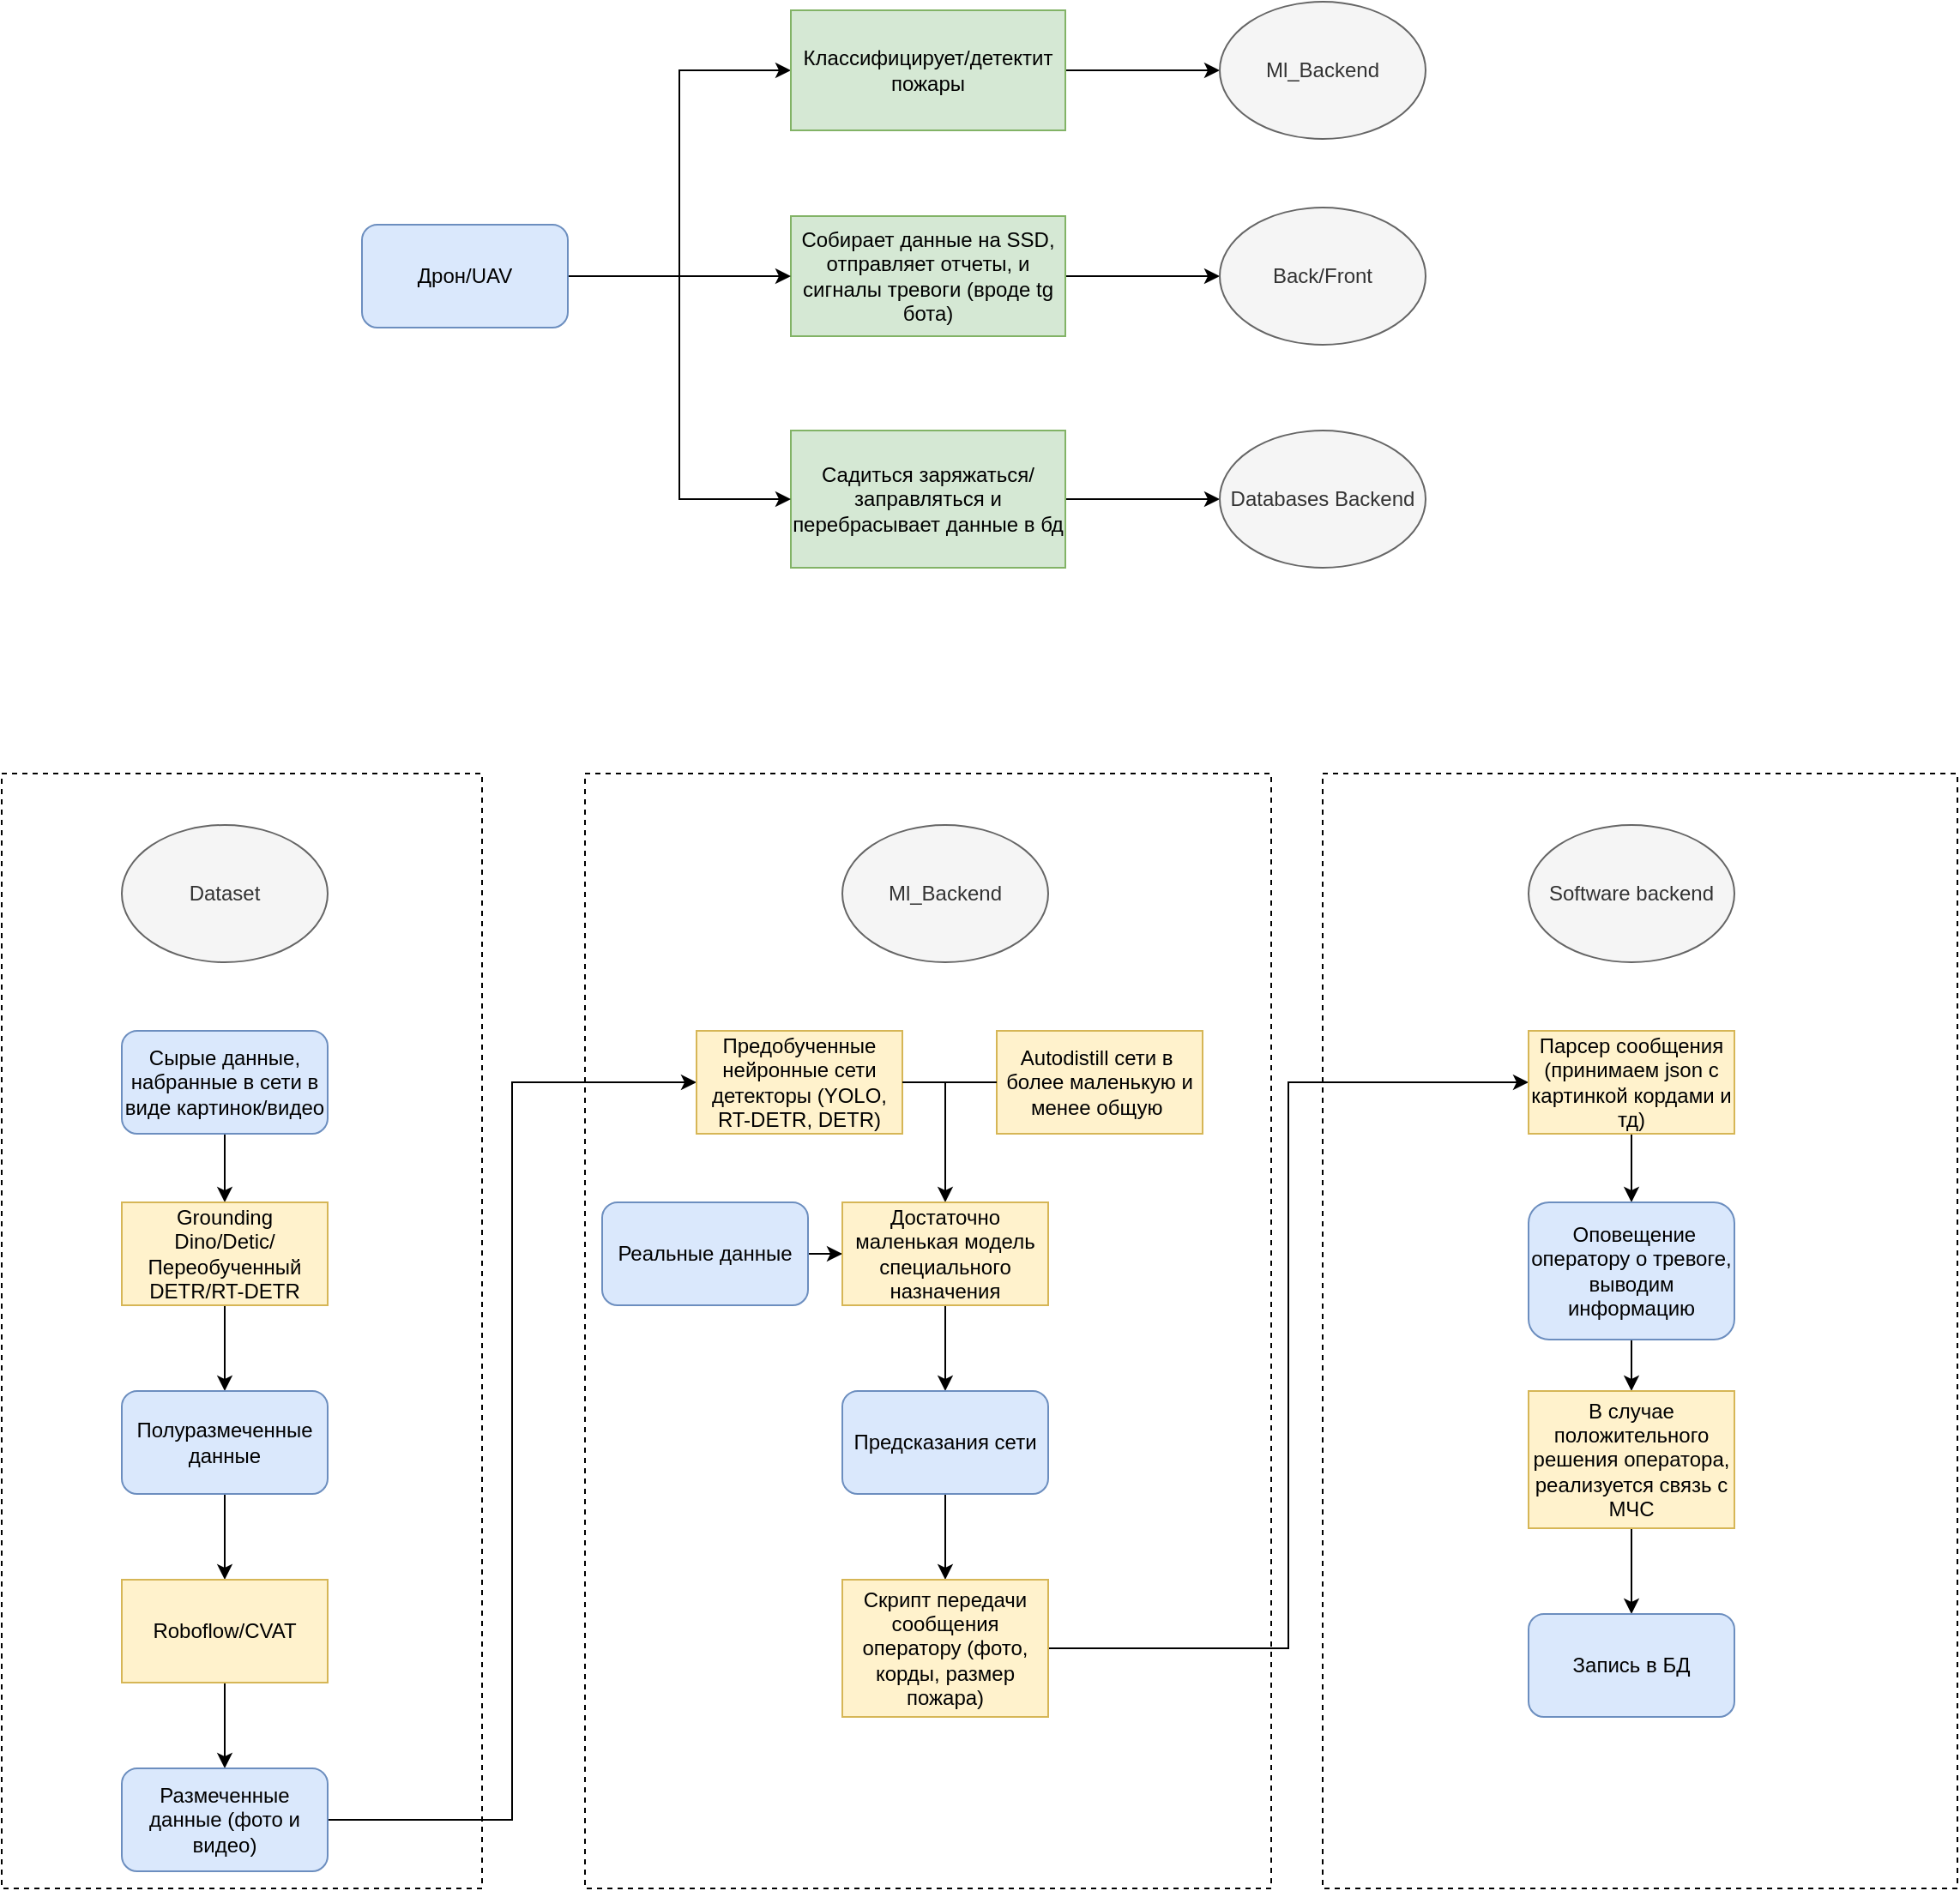 <mxfile version="21.7.5" type="device">
  <diagram name="Страница — 1" id="ZYvgd3bPVWHMpvrCFGll">
    <mxGraphModel dx="1434" dy="844" grid="1" gridSize="10" guides="1" tooltips="1" connect="1" arrows="1" fold="1" page="1" pageScale="1" pageWidth="4681" pageHeight="3300" math="0" shadow="0">
      <root>
        <mxCell id="0" />
        <mxCell id="1" parent="0" />
        <mxCell id="bkDnnf7RKgYdzCAibZvh-48" value="" style="rounded=0;whiteSpace=wrap;html=1;dashed=1;glass=1;fillColor=none;" vertex="1" parent="1">
          <mxGeometry x="190" y="510" width="280" height="650" as="geometry" />
        </mxCell>
        <mxCell id="bkDnnf7RKgYdzCAibZvh-61" value="" style="rounded=0;whiteSpace=wrap;html=1;dashed=1;glass=1;fillColor=none;" vertex="1" parent="1">
          <mxGeometry x="530" y="510" width="400" height="650" as="geometry" />
        </mxCell>
        <mxCell id="bkDnnf7RKgYdzCAibZvh-62" value="" style="rounded=0;whiteSpace=wrap;html=1;dashed=1;glass=1;fillColor=none;" vertex="1" parent="1">
          <mxGeometry x="960" y="510" width="370" height="650" as="geometry" />
        </mxCell>
        <mxCell id="bkDnnf7RKgYdzCAibZvh-9" style="edgeStyle=orthogonalEdgeStyle;rounded=0;orthogonalLoop=1;jettySize=auto;html=1;entryX=0;entryY=0.5;entryDx=0;entryDy=0;exitX=1;exitY=0.5;exitDx=0;exitDy=0;" edge="1" parent="1" source="bkDnnf7RKgYdzCAibZvh-10" target="bkDnnf7RKgYdzCAibZvh-6">
          <mxGeometry relative="1" as="geometry">
            <mxPoint x="520" y="100" as="sourcePoint" />
          </mxGeometry>
        </mxCell>
        <mxCell id="bkDnnf7RKgYdzCAibZvh-13" style="edgeStyle=orthogonalEdgeStyle;rounded=0;orthogonalLoop=1;jettySize=auto;html=1;" edge="1" parent="1" source="bkDnnf7RKgYdzCAibZvh-6" target="bkDnnf7RKgYdzCAibZvh-14">
          <mxGeometry relative="1" as="geometry">
            <mxPoint x="900" y="100" as="targetPoint" />
          </mxGeometry>
        </mxCell>
        <mxCell id="bkDnnf7RKgYdzCAibZvh-6" value="Классифицирует/детектит пожары" style="rounded=0;whiteSpace=wrap;html=1;fillColor=#d5e8d4;strokeColor=#82b366;" vertex="1" parent="1">
          <mxGeometry x="650" y="65" width="160" height="70" as="geometry" />
        </mxCell>
        <mxCell id="bkDnnf7RKgYdzCAibZvh-16" style="edgeStyle=orthogonalEdgeStyle;rounded=0;orthogonalLoop=1;jettySize=auto;html=1;entryX=0;entryY=0.5;entryDx=0;entryDy=0;" edge="1" parent="1" source="bkDnnf7RKgYdzCAibZvh-7" target="bkDnnf7RKgYdzCAibZvh-15">
          <mxGeometry relative="1" as="geometry" />
        </mxCell>
        <mxCell id="bkDnnf7RKgYdzCAibZvh-7" value="Собирает данные на SSD, отправляет отчеты, и сигналы тревоги (вроде tg бота)" style="rounded=0;whiteSpace=wrap;html=1;fillColor=#d5e8d4;strokeColor=#82b366;" vertex="1" parent="1">
          <mxGeometry x="650" y="185" width="160" height="70" as="geometry" />
        </mxCell>
        <mxCell id="bkDnnf7RKgYdzCAibZvh-18" style="edgeStyle=orthogonalEdgeStyle;rounded=0;orthogonalLoop=1;jettySize=auto;html=1;entryX=0;entryY=0.5;entryDx=0;entryDy=0;" edge="1" parent="1" source="bkDnnf7RKgYdzCAibZvh-8" target="bkDnnf7RKgYdzCAibZvh-17">
          <mxGeometry relative="1" as="geometry" />
        </mxCell>
        <mxCell id="bkDnnf7RKgYdzCAibZvh-8" value="Садиться заряжаться/заправляться и перебрасывает данные в бд" style="rounded=0;whiteSpace=wrap;html=1;fillColor=#d5e8d4;strokeColor=#82b366;" vertex="1" parent="1">
          <mxGeometry x="650" y="310" width="160" height="80" as="geometry" />
        </mxCell>
        <mxCell id="bkDnnf7RKgYdzCAibZvh-11" style="edgeStyle=orthogonalEdgeStyle;rounded=0;orthogonalLoop=1;jettySize=auto;html=1;exitX=1;exitY=0.5;exitDx=0;exitDy=0;entryX=0;entryY=0.5;entryDx=0;entryDy=0;" edge="1" parent="1" source="bkDnnf7RKgYdzCAibZvh-10" target="bkDnnf7RKgYdzCAibZvh-7">
          <mxGeometry relative="1" as="geometry" />
        </mxCell>
        <mxCell id="bkDnnf7RKgYdzCAibZvh-12" style="edgeStyle=orthogonalEdgeStyle;rounded=0;orthogonalLoop=1;jettySize=auto;html=1;entryX=0;entryY=0.5;entryDx=0;entryDy=0;" edge="1" parent="1" source="bkDnnf7RKgYdzCAibZvh-10" target="bkDnnf7RKgYdzCAibZvh-8">
          <mxGeometry relative="1" as="geometry" />
        </mxCell>
        <mxCell id="bkDnnf7RKgYdzCAibZvh-10" value="Дрон/UAV" style="rounded=1;whiteSpace=wrap;html=1;fillColor=#dae8fc;strokeColor=#6c8ebf;" vertex="1" parent="1">
          <mxGeometry x="400" y="190" width="120" height="60" as="geometry" />
        </mxCell>
        <mxCell id="bkDnnf7RKgYdzCAibZvh-14" value="Ml_Backend" style="ellipse;whiteSpace=wrap;html=1;fillColor=#f5f5f5;strokeColor=#666666;fontColor=#333333;" vertex="1" parent="1">
          <mxGeometry x="900" y="60" width="120" height="80" as="geometry" />
        </mxCell>
        <mxCell id="bkDnnf7RKgYdzCAibZvh-15" value="Back/Front" style="ellipse;whiteSpace=wrap;html=1;fillColor=#f5f5f5;strokeColor=#666666;fontColor=#333333;" vertex="1" parent="1">
          <mxGeometry x="900" y="180" width="120" height="80" as="geometry" />
        </mxCell>
        <mxCell id="bkDnnf7RKgYdzCAibZvh-17" value="Databases Backend" style="ellipse;whiteSpace=wrap;html=1;fillColor=#f5f5f5;strokeColor=#666666;fontColor=#333333;" vertex="1" parent="1">
          <mxGeometry x="900" y="310" width="120" height="80" as="geometry" />
        </mxCell>
        <mxCell id="bkDnnf7RKgYdzCAibZvh-19" value="Ml_Backend" style="ellipse;whiteSpace=wrap;html=1;fillColor=#f5f5f5;strokeColor=#666666;fontColor=#333333;" vertex="1" parent="1">
          <mxGeometry x="680" y="540" width="120" height="80" as="geometry" />
        </mxCell>
        <mxCell id="bkDnnf7RKgYdzCAibZvh-20" value="Dataset" style="ellipse;whiteSpace=wrap;html=1;fillColor=#f5f5f5;strokeColor=#666666;fontColor=#333333;" vertex="1" parent="1">
          <mxGeometry x="260" y="540" width="120" height="80" as="geometry" />
        </mxCell>
        <mxCell id="bkDnnf7RKgYdzCAibZvh-25" value="" style="edgeStyle=orthogonalEdgeStyle;rounded=0;orthogonalLoop=1;jettySize=auto;html=1;" edge="1" parent="1" source="bkDnnf7RKgYdzCAibZvh-23">
          <mxGeometry relative="1" as="geometry">
            <mxPoint x="320" y="760" as="targetPoint" />
          </mxGeometry>
        </mxCell>
        <mxCell id="bkDnnf7RKgYdzCAibZvh-23" value="Сырые данные, набранные в сети в виде картинок/видео" style="rounded=1;whiteSpace=wrap;html=1;fillColor=#dae8fc;strokeColor=#6c8ebf;" vertex="1" parent="1">
          <mxGeometry x="260" y="660" width="120" height="60" as="geometry" />
        </mxCell>
        <mxCell id="bkDnnf7RKgYdzCAibZvh-30" value="" style="edgeStyle=orthogonalEdgeStyle;rounded=0;orthogonalLoop=1;jettySize=auto;html=1;" edge="1" parent="1" source="bkDnnf7RKgYdzCAibZvh-26" target="bkDnnf7RKgYdzCAibZvh-29">
          <mxGeometry relative="1" as="geometry" />
        </mxCell>
        <mxCell id="bkDnnf7RKgYdzCAibZvh-26" value="Grounding Dino/Detic/Переобученный DETR/RT-DETR" style="rounded=0;whiteSpace=wrap;html=1;fillColor=#fff2cc;strokeColor=#d6b656;" vertex="1" parent="1">
          <mxGeometry x="260" y="760" width="120" height="60" as="geometry" />
        </mxCell>
        <mxCell id="bkDnnf7RKgYdzCAibZvh-32" value="" style="edgeStyle=orthogonalEdgeStyle;rounded=0;orthogonalLoop=1;jettySize=auto;html=1;" edge="1" parent="1" source="bkDnnf7RKgYdzCAibZvh-29" target="bkDnnf7RKgYdzCAibZvh-31">
          <mxGeometry relative="1" as="geometry" />
        </mxCell>
        <mxCell id="bkDnnf7RKgYdzCAibZvh-29" value="Полуразмеченные данные" style="rounded=1;whiteSpace=wrap;html=1;fillColor=#dae8fc;strokeColor=#6c8ebf;" vertex="1" parent="1">
          <mxGeometry x="260" y="870" width="120" height="60" as="geometry" />
        </mxCell>
        <mxCell id="bkDnnf7RKgYdzCAibZvh-34" value="" style="edgeStyle=orthogonalEdgeStyle;rounded=0;orthogonalLoop=1;jettySize=auto;html=1;" edge="1" parent="1" source="bkDnnf7RKgYdzCAibZvh-31" target="bkDnnf7RKgYdzCAibZvh-33">
          <mxGeometry relative="1" as="geometry" />
        </mxCell>
        <mxCell id="bkDnnf7RKgYdzCAibZvh-31" value="Roboflow/CVAT&lt;br&gt;" style="rounded=0;whiteSpace=wrap;html=1;fillColor=#fff2cc;strokeColor=#d6b656;" vertex="1" parent="1">
          <mxGeometry x="260" y="980" width="120" height="60" as="geometry" />
        </mxCell>
        <mxCell id="bkDnnf7RKgYdzCAibZvh-37" style="edgeStyle=orthogonalEdgeStyle;rounded=0;orthogonalLoop=1;jettySize=auto;html=1;entryX=0;entryY=0.5;entryDx=0;entryDy=0;" edge="1" parent="1" source="bkDnnf7RKgYdzCAibZvh-33" target="bkDnnf7RKgYdzCAibZvh-36">
          <mxGeometry relative="1" as="geometry" />
        </mxCell>
        <mxCell id="bkDnnf7RKgYdzCAibZvh-33" value="Размеченные данные (фото и видео)" style="rounded=1;whiteSpace=wrap;html=1;fillColor=#dae8fc;strokeColor=#6c8ebf;" vertex="1" parent="1">
          <mxGeometry x="260" y="1090" width="120" height="60" as="geometry" />
        </mxCell>
        <mxCell id="bkDnnf7RKgYdzCAibZvh-36" value="Предобученные нейронные сети детекторы (YOLO, RT-DETR, DETR)" style="rounded=0;whiteSpace=wrap;html=1;fillColor=#fff2cc;strokeColor=#d6b656;" vertex="1" parent="1">
          <mxGeometry x="595" y="660" width="120" height="60" as="geometry" />
        </mxCell>
        <mxCell id="bkDnnf7RKgYdzCAibZvh-38" value="Autodistill сети в&amp;nbsp; более маленькую и менее общую&amp;nbsp;" style="rounded=0;whiteSpace=wrap;html=1;fillColor=#fff2cc;strokeColor=#d6b656;" vertex="1" parent="1">
          <mxGeometry x="770" y="660" width="120" height="60" as="geometry" />
        </mxCell>
        <mxCell id="bkDnnf7RKgYdzCAibZvh-39" value="" style="endArrow=none;html=1;rounded=0;exitX=1;exitY=0.5;exitDx=0;exitDy=0;entryX=0;entryY=0.5;entryDx=0;entryDy=0;" edge="1" parent="1" source="bkDnnf7RKgYdzCAibZvh-36" target="bkDnnf7RKgYdzCAibZvh-38">
          <mxGeometry width="50" height="50" relative="1" as="geometry">
            <mxPoint x="960" y="960" as="sourcePoint" />
            <mxPoint x="1010" y="910" as="targetPoint" />
          </mxGeometry>
        </mxCell>
        <mxCell id="bkDnnf7RKgYdzCAibZvh-42" value="" style="endArrow=classic;html=1;rounded=0;entryX=0.5;entryY=0;entryDx=0;entryDy=0;" edge="1" parent="1">
          <mxGeometry width="50" height="50" relative="1" as="geometry">
            <mxPoint x="740" y="690" as="sourcePoint" />
            <mxPoint x="740" y="760" as="targetPoint" />
          </mxGeometry>
        </mxCell>
        <mxCell id="bkDnnf7RKgYdzCAibZvh-56" value="" style="edgeStyle=orthogonalEdgeStyle;rounded=0;orthogonalLoop=1;jettySize=auto;html=1;" edge="1" parent="1" source="bkDnnf7RKgYdzCAibZvh-43" target="bkDnnf7RKgYdzCAibZvh-45">
          <mxGeometry relative="1" as="geometry" />
        </mxCell>
        <mxCell id="bkDnnf7RKgYdzCAibZvh-43" value="Реальные данные" style="rounded=1;whiteSpace=wrap;html=1;fillColor=#dae8fc;strokeColor=#6c8ebf;" vertex="1" parent="1">
          <mxGeometry x="540" y="760" width="120" height="60" as="geometry" />
        </mxCell>
        <mxCell id="bkDnnf7RKgYdzCAibZvh-47" value="" style="edgeStyle=orthogonalEdgeStyle;rounded=0;orthogonalLoop=1;jettySize=auto;html=1;" edge="1" parent="1" source="bkDnnf7RKgYdzCAibZvh-45" target="bkDnnf7RKgYdzCAibZvh-46">
          <mxGeometry relative="1" as="geometry" />
        </mxCell>
        <mxCell id="bkDnnf7RKgYdzCAibZvh-45" value="Достаточно маленькая модель специального назначения" style="rounded=0;whiteSpace=wrap;html=1;fillColor=#fff2cc;strokeColor=#d6b656;" vertex="1" parent="1">
          <mxGeometry x="680" y="760" width="120" height="60" as="geometry" />
        </mxCell>
        <mxCell id="bkDnnf7RKgYdzCAibZvh-51" value="" style="edgeStyle=orthogonalEdgeStyle;rounded=0;orthogonalLoop=1;jettySize=auto;html=1;" edge="1" parent="1" source="bkDnnf7RKgYdzCAibZvh-46" target="bkDnnf7RKgYdzCAibZvh-50">
          <mxGeometry relative="1" as="geometry" />
        </mxCell>
        <mxCell id="bkDnnf7RKgYdzCAibZvh-46" value="Предсказания сети" style="rounded=1;whiteSpace=wrap;html=1;fillColor=#dae8fc;strokeColor=#6c8ebf;" vertex="1" parent="1">
          <mxGeometry x="680" y="870" width="120" height="60" as="geometry" />
        </mxCell>
        <mxCell id="bkDnnf7RKgYdzCAibZvh-55" style="edgeStyle=orthogonalEdgeStyle;rounded=0;orthogonalLoop=1;jettySize=auto;html=1;entryX=0;entryY=0.5;entryDx=0;entryDy=0;" edge="1" parent="1" source="bkDnnf7RKgYdzCAibZvh-50" target="bkDnnf7RKgYdzCAibZvh-54">
          <mxGeometry relative="1" as="geometry" />
        </mxCell>
        <mxCell id="bkDnnf7RKgYdzCAibZvh-50" value="Скрипт передачи сообщения оператору (фото, корды, размер пожара)" style="rounded=0;whiteSpace=wrap;html=1;fillColor=#fff2cc;strokeColor=#d6b656;" vertex="1" parent="1">
          <mxGeometry x="680" y="980" width="120" height="80" as="geometry" />
        </mxCell>
        <mxCell id="bkDnnf7RKgYdzCAibZvh-52" value="Software backend" style="ellipse;whiteSpace=wrap;html=1;fillColor=#f5f5f5;strokeColor=#666666;fontColor=#333333;" vertex="1" parent="1">
          <mxGeometry x="1080" y="540" width="120" height="80" as="geometry" />
        </mxCell>
        <mxCell id="bkDnnf7RKgYdzCAibZvh-58" value="" style="edgeStyle=orthogonalEdgeStyle;rounded=0;orthogonalLoop=1;jettySize=auto;html=1;" edge="1" parent="1" source="bkDnnf7RKgYdzCAibZvh-54" target="bkDnnf7RKgYdzCAibZvh-57">
          <mxGeometry relative="1" as="geometry" />
        </mxCell>
        <mxCell id="bkDnnf7RKgYdzCAibZvh-54" value="Парсер сообщения (принимаем json с картинкой кордами и тд)" style="rounded=0;whiteSpace=wrap;html=1;fillColor=#fff2cc;strokeColor=#d6b656;" vertex="1" parent="1">
          <mxGeometry x="1080" y="660" width="120" height="60" as="geometry" />
        </mxCell>
        <mxCell id="bkDnnf7RKgYdzCAibZvh-60" value="" style="edgeStyle=orthogonalEdgeStyle;rounded=0;orthogonalLoop=1;jettySize=auto;html=1;" edge="1" parent="1" source="bkDnnf7RKgYdzCAibZvh-57" target="bkDnnf7RKgYdzCAibZvh-59">
          <mxGeometry relative="1" as="geometry" />
        </mxCell>
        <mxCell id="bkDnnf7RKgYdzCAibZvh-57" value="&amp;nbsp;Оповещение оператору о тревоге, выводим информацию" style="rounded=1;whiteSpace=wrap;html=1;fillColor=#dae8fc;strokeColor=#6c8ebf;" vertex="1" parent="1">
          <mxGeometry x="1080" y="760" width="120" height="80" as="geometry" />
        </mxCell>
        <mxCell id="bkDnnf7RKgYdzCAibZvh-64" value="" style="edgeStyle=orthogonalEdgeStyle;rounded=0;orthogonalLoop=1;jettySize=auto;html=1;" edge="1" parent="1" source="bkDnnf7RKgYdzCAibZvh-59" target="bkDnnf7RKgYdzCAibZvh-63">
          <mxGeometry relative="1" as="geometry" />
        </mxCell>
        <mxCell id="bkDnnf7RKgYdzCAibZvh-59" value="В случае положительного решения оператора, реализуется связь с МЧС" style="rounded=0;whiteSpace=wrap;html=1;fillColor=#fff2cc;strokeColor=#d6b656;" vertex="1" parent="1">
          <mxGeometry x="1080" y="870" width="120" height="80" as="geometry" />
        </mxCell>
        <mxCell id="bkDnnf7RKgYdzCAibZvh-63" value="Запись в БД" style="rounded=1;whiteSpace=wrap;html=1;fillColor=#dae8fc;strokeColor=#6c8ebf;" vertex="1" parent="1">
          <mxGeometry x="1080" y="1000" width="120" height="60" as="geometry" />
        </mxCell>
      </root>
    </mxGraphModel>
  </diagram>
</mxfile>
